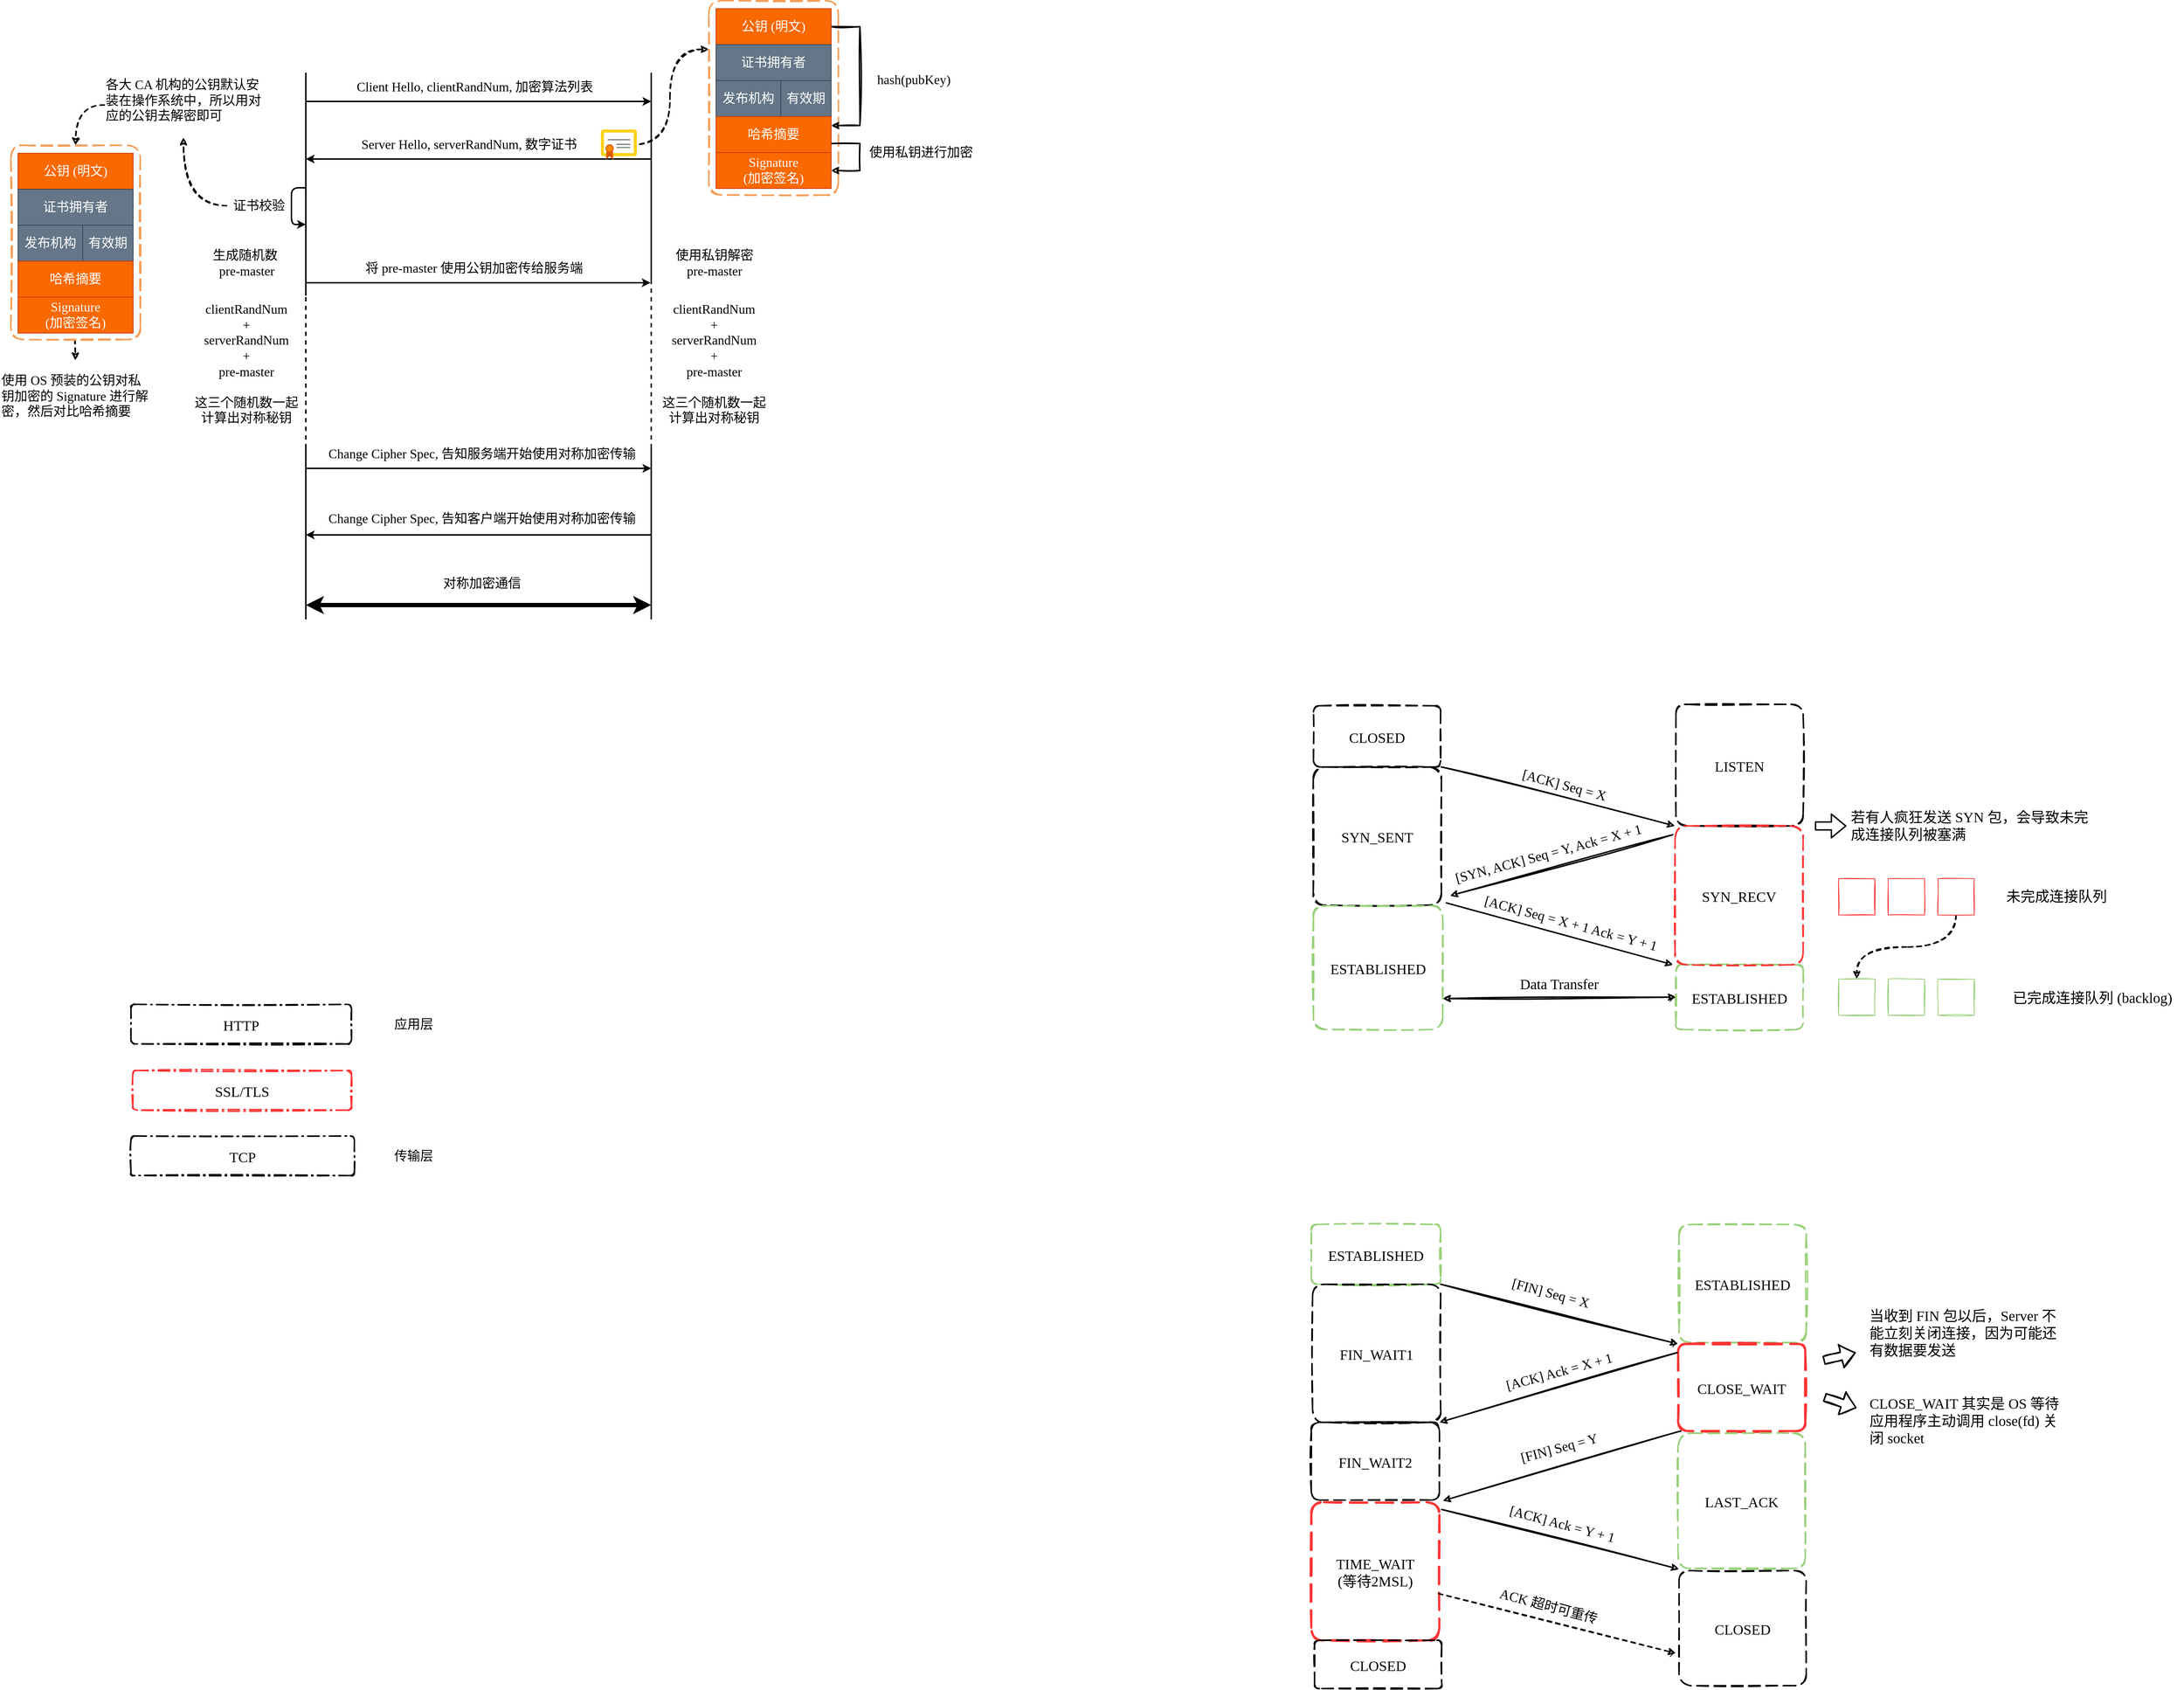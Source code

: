 <mxfile version="14.6.7" type="device"><diagram id="uPsNGZvLTb0FUZdFeH29" name="Page-1"><mxGraphModel dx="2437" dy="1150" grid="0" gridSize="10" guides="1" tooltips="1" connect="1" arrows="1" fold="1" page="0" pageScale="1" pageWidth="827" pageHeight="1169" math="0" shadow="0"><root><mxCell id="0"/><mxCell id="1" parent="0"/><mxCell id="4b2nNpi0i2FxnkoOFPmR-15" value="" style="rounded=1;arcSize=10;dashed=1;strokeColor=#F59D56;fillColor=none;gradientColor=none;dashPattern=8 4;strokeWidth=2;fontFamily=Comic Sans MS;fontSize=18;fontColor=#FFFFFF;sketch=1;" vertex="1" parent="1"><mxGeometry x="640" y="180" width="180" height="270" as="geometry"/></mxCell><mxCell id="4b2nNpi0i2FxnkoOFPmR-1" value="" style="endArrow=none;html=1;strokeWidth=2;" edge="1" parent="1"><mxGeometry width="50" height="50" relative="1" as="geometry"><mxPoint x="80" y="280" as="sourcePoint"/><mxPoint x="80" y="590" as="targetPoint"/></mxGeometry></mxCell><mxCell id="4b2nNpi0i2FxnkoOFPmR-2" value="" style="endArrow=none;html=1;strokeWidth=2;" edge="1" parent="1"><mxGeometry width="50" height="50" relative="1" as="geometry"><mxPoint x="560" y="280" as="sourcePoint"/><mxPoint x="560" y="570" as="targetPoint"/></mxGeometry></mxCell><mxCell id="4b2nNpi0i2FxnkoOFPmR-3" value="" style="endArrow=classic;html=1;strokeWidth=2;" edge="1" parent="1"><mxGeometry width="50" height="50" relative="1" as="geometry"><mxPoint x="80" y="320" as="sourcePoint"/><mxPoint x="560" y="320" as="targetPoint"/></mxGeometry></mxCell><mxCell id="4b2nNpi0i2FxnkoOFPmR-4" value="Client Hello, clientRandNum, 加密算法列表" style="text;html=1;strokeColor=none;fillColor=none;align=center;verticalAlign=middle;whiteSpace=wrap;rounded=0;fontSize=18;fontFamily=Comic Sans MS;" vertex="1" parent="1"><mxGeometry x="90" y="290" width="450" height="20" as="geometry"/></mxCell><mxCell id="4b2nNpi0i2FxnkoOFPmR-7" value="" style="endArrow=classic;html=1;fontFamily=Comic Sans MS;fontSize=18;strokeWidth=2;" edge="1" parent="1"><mxGeometry width="50" height="50" relative="1" as="geometry"><mxPoint x="560" y="400" as="sourcePoint"/><mxPoint x="80" y="400" as="targetPoint"/></mxGeometry></mxCell><mxCell id="4b2nNpi0i2FxnkoOFPmR-16" style="edgeStyle=orthogonalEdgeStyle;rounded=0;orthogonalLoop=1;jettySize=auto;html=1;exitX=1;exitY=0.5;exitDx=0;exitDy=0;entryX=0;entryY=0.25;entryDx=0;entryDy=0;fontFamily=Comic Sans MS;fontSize=18;fontColor=#FFFFFF;strokeWidth=2;curved=1;sketch=1;dashed=1;" edge="1" parent="1" source="4b2nNpi0i2FxnkoOFPmR-8" target="4b2nNpi0i2FxnkoOFPmR-15"><mxGeometry relative="1" as="geometry"/></mxCell><mxCell id="4b2nNpi0i2FxnkoOFPmR-8" value="Server Hello, serverRandNum, 数字证书" style="text;html=1;strokeColor=none;fillColor=none;align=center;verticalAlign=middle;whiteSpace=wrap;rounded=0;fontSize=18;fontFamily=Comic Sans MS;" vertex="1" parent="1"><mxGeometry x="82" y="370" width="450" height="20" as="geometry"/></mxCell><mxCell id="4b2nNpi0i2FxnkoOFPmR-10" value="" style="aspect=fixed;html=1;points=[];align=center;image;fontSize=12;image=img/lib/mscae/Certificate.svg;fontFamily=Comic Sans MS;" vertex="1" parent="1"><mxGeometry x="490" y="359" width="50" height="42" as="geometry"/></mxCell><mxCell id="4b2nNpi0i2FxnkoOFPmR-35" style="edgeStyle=orthogonalEdgeStyle;rounded=0;sketch=1;orthogonalLoop=1;jettySize=auto;html=1;exitX=1;exitY=0.5;exitDx=0;exitDy=0;entryX=1;entryY=0.25;entryDx=0;entryDy=0;fontFamily=Comic Sans MS;fontSize=18;fontColor=#000000;strokeWidth=2;" edge="1" parent="1" source="4b2nNpi0i2FxnkoOFPmR-11" target="4b2nNpi0i2FxnkoOFPmR-33"><mxGeometry relative="1" as="geometry"><Array as="points"><mxPoint x="850" y="216"/><mxPoint x="850" y="354"/></Array></mxGeometry></mxCell><mxCell id="4b2nNpi0i2FxnkoOFPmR-11" value="公钥 (明文)" style="rounded=0;whiteSpace=wrap;html=1;fontFamily=Comic Sans MS;fontSize=18;fillColor=#fa6800;strokeColor=#C73500;fontColor=#FFFFFF;" vertex="1" parent="1"><mxGeometry x="650" y="191" width="160" height="50" as="geometry"/></mxCell><mxCell id="4b2nNpi0i2FxnkoOFPmR-12" value="证书拥有者" style="rounded=0;whiteSpace=wrap;html=1;fontFamily=Comic Sans MS;fontSize=18;fillColor=#647687;strokeColor=#314354;fontColor=#ffffff;" vertex="1" parent="1"><mxGeometry x="650" y="241" width="160" height="50" as="geometry"/></mxCell><mxCell id="4b2nNpi0i2FxnkoOFPmR-13" value="发布机构" style="rounded=0;whiteSpace=wrap;html=1;fontFamily=Comic Sans MS;fontSize=18;fillColor=#647687;strokeColor=#314354;fontColor=#ffffff;" vertex="1" parent="1"><mxGeometry x="650" y="291" width="90" height="50" as="geometry"/></mxCell><mxCell id="4b2nNpi0i2FxnkoOFPmR-14" value="有效期" style="rounded=0;whiteSpace=wrap;html=1;fontFamily=Comic Sans MS;fontSize=18;fillColor=#647687;strokeColor=#314354;fontColor=#ffffff;" vertex="1" parent="1"><mxGeometry x="740" y="291" width="70" height="50" as="geometry"/></mxCell><mxCell id="4b2nNpi0i2FxnkoOFPmR-18" value="" style="endArrow=classic;html=1;fontFamily=Comic Sans MS;fontSize=18;fontColor=#FFFFFF;strokeWidth=2;" edge="1" parent="1"><mxGeometry width="50" height="50" relative="1" as="geometry"><mxPoint x="80" y="440" as="sourcePoint"/><mxPoint x="80" y="491" as="targetPoint"/><Array as="points"><mxPoint x="60" y="440"/><mxPoint x="60" y="491"/></Array></mxGeometry></mxCell><mxCell id="4b2nNpi0i2FxnkoOFPmR-25" style="edgeStyle=orthogonalEdgeStyle;curved=1;rounded=0;sketch=1;orthogonalLoop=1;jettySize=auto;html=1;exitX=0;exitY=0.5;exitDx=0;exitDy=0;entryX=0.5;entryY=1;entryDx=0;entryDy=0;dashed=1;fontFamily=Comic Sans MS;fontSize=18;fontColor=#FFFFFF;strokeWidth=2;" edge="1" parent="1" source="4b2nNpi0i2FxnkoOFPmR-20" target="4b2nNpi0i2FxnkoOFPmR-21"><mxGeometry relative="1" as="geometry"/></mxCell><mxCell id="4b2nNpi0i2FxnkoOFPmR-20" value="证书校验" style="text;html=1;strokeColor=none;fillColor=none;align=center;verticalAlign=middle;whiteSpace=wrap;rounded=0;fontSize=18;fontFamily=Comic Sans MS;" vertex="1" parent="1"><mxGeometry x="-30" y="440" width="90" height="50" as="geometry"/></mxCell><mxCell id="4b2nNpi0i2FxnkoOFPmR-57" style="edgeStyle=orthogonalEdgeStyle;curved=1;rounded=0;sketch=1;orthogonalLoop=1;jettySize=auto;html=1;exitX=0;exitY=0.5;exitDx=0;exitDy=0;entryX=0.5;entryY=0;entryDx=0;entryDy=0;fontFamily=Comic Sans MS;fontSize=18;fontColor=#000000;strokeWidth=2;dashed=1;" edge="1" parent="1" source="4b2nNpi0i2FxnkoOFPmR-21" target="4b2nNpi0i2FxnkoOFPmR-49"><mxGeometry relative="1" as="geometry"/></mxCell><mxCell id="4b2nNpi0i2FxnkoOFPmR-21" value="&lt;meta charset=&quot;utf-8&quot;&gt;&lt;span style=&quot;color: rgb(0, 0, 0); font-family: &amp;quot;comic sans ms&amp;quot;; font-size: 18px; font-style: normal; font-weight: 400; letter-spacing: normal; text-align: center; text-indent: 0px; text-transform: none; word-spacing: 0px; background-color: rgb(255, 255, 255); display: inline; float: none;&quot;&gt;各大 CA 机构的公钥默认安装在操作系统中，所以用对应的公钥去解密即可&lt;/span&gt;" style="text;whiteSpace=wrap;html=1;fontSize=18;fontFamily=Comic Sans MS;fontColor=#FFFFFF;" vertex="1" parent="1"><mxGeometry x="-200" y="280" width="220" height="90" as="geometry"/></mxCell><mxCell id="4b2nNpi0i2FxnkoOFPmR-24" value="" style="endArrow=none;html=1;strokeWidth=2;dashed=1;" edge="1" parent="1"><mxGeometry width="50" height="50" relative="1" as="geometry"><mxPoint x="80" y="520" as="sourcePoint"/><mxPoint x="80" y="800" as="targetPoint"/></mxGeometry></mxCell><mxCell id="4b2nNpi0i2FxnkoOFPmR-26" value="生成随机数&amp;nbsp;&lt;br&gt;pre-master" style="text;html=1;strokeColor=none;fillColor=none;align=center;verticalAlign=middle;whiteSpace=wrap;rounded=0;sketch=1;fontFamily=Comic Sans MS;fontSize=18;" vertex="1" parent="1"><mxGeometry x="-62.5" y="520" width="120" height="50" as="geometry"/></mxCell><mxCell id="4b2nNpi0i2FxnkoOFPmR-27" value="" style="endArrow=classic;html=1;fontFamily=Comic Sans MS;fontSize=18;fontColor=#000000;strokeWidth=2;" edge="1" parent="1"><mxGeometry width="50" height="50" relative="1" as="geometry"><mxPoint x="79" y="572" as="sourcePoint"/><mxPoint x="559" y="572" as="targetPoint"/></mxGeometry></mxCell><mxCell id="4b2nNpi0i2FxnkoOFPmR-28" value="将 pre-master 使用公钥加密传给服务端" style="text;html=1;strokeColor=none;fillColor=none;align=center;verticalAlign=middle;whiteSpace=wrap;rounded=0;fontSize=18;fontFamily=Comic Sans MS;" vertex="1" parent="1"><mxGeometry x="89" y="542" width="450" height="20" as="geometry"/></mxCell><mxCell id="4b2nNpi0i2FxnkoOFPmR-29" value="clientRandNum&lt;br&gt;+&lt;br&gt;serverRandNum&lt;br&gt;+&lt;br&gt;pre-master&lt;br&gt;&lt;br&gt;这三个随机数一起计算出对称秘钥" style="text;html=1;strokeColor=none;fillColor=none;align=center;verticalAlign=middle;whiteSpace=wrap;rounded=0;sketch=1;fontFamily=Comic Sans MS;fontSize=18;" vertex="1" parent="1"><mxGeometry x="-80" y="590" width="155" height="190" as="geometry"/></mxCell><mxCell id="4b2nNpi0i2FxnkoOFPmR-30" value="" style="endArrow=none;html=1;strokeWidth=2;dashed=1;" edge="1" parent="1"><mxGeometry width="50" height="50" relative="1" as="geometry"><mxPoint x="560" y="520" as="sourcePoint"/><mxPoint x="560" y="800" as="targetPoint"/></mxGeometry></mxCell><mxCell id="4b2nNpi0i2FxnkoOFPmR-31" value="clientRandNum&lt;br&gt;+&lt;br&gt;serverRandNum&lt;br&gt;+&lt;br&gt;pre-master&lt;br&gt;&lt;br&gt;这三个随机数一起计算出对称秘钥" style="text;html=1;strokeColor=none;fillColor=none;align=center;verticalAlign=middle;whiteSpace=wrap;rounded=0;sketch=1;fontFamily=Comic Sans MS;fontSize=18;" vertex="1" parent="1"><mxGeometry x="570" y="590" width="155" height="190" as="geometry"/></mxCell><mxCell id="4b2nNpi0i2FxnkoOFPmR-37" style="edgeStyle=orthogonalEdgeStyle;rounded=0;sketch=1;orthogonalLoop=1;jettySize=auto;html=1;exitX=1;exitY=0.75;exitDx=0;exitDy=0;entryX=1;entryY=0.5;entryDx=0;entryDy=0;fontFamily=Comic Sans MS;fontSize=18;fontColor=#000000;strokeWidth=2;" edge="1" parent="1" source="4b2nNpi0i2FxnkoOFPmR-33" target="4b2nNpi0i2FxnkoOFPmR-34"><mxGeometry relative="1" as="geometry"><Array as="points"><mxPoint x="850" y="379"/><mxPoint x="850" y="416"/></Array></mxGeometry></mxCell><mxCell id="4b2nNpi0i2FxnkoOFPmR-33" value="哈希摘要" style="rounded=0;whiteSpace=wrap;html=1;fontFamily=Comic Sans MS;fontSize=18;fillColor=#fa6800;strokeColor=#C73500;fontColor=#FFFFFF;" vertex="1" parent="1"><mxGeometry x="650" y="341" width="160" height="50" as="geometry"/></mxCell><mxCell id="4b2nNpi0i2FxnkoOFPmR-34" value="Signature&lt;br&gt;(加密签名)" style="rounded=0;whiteSpace=wrap;html=1;fontFamily=Comic Sans MS;fontSize=18;fillColor=#fa6800;strokeColor=#C73500;fontColor=#FFFFFF;" vertex="1" parent="1"><mxGeometry x="650" y="391" width="160" height="50" as="geometry"/></mxCell><mxCell id="4b2nNpi0i2FxnkoOFPmR-36" value="hash(pubKey)" style="text;html=1;strokeColor=none;fillColor=none;align=center;verticalAlign=middle;whiteSpace=wrap;rounded=0;sketch=1;fontFamily=Comic Sans MS;fontSize=18;fontColor=#000000;" vertex="1" parent="1"><mxGeometry x="860" y="280" width="130" height="20" as="geometry"/></mxCell><mxCell id="4b2nNpi0i2FxnkoOFPmR-38" value="使用私钥进行加密" style="text;html=1;strokeColor=none;fillColor=none;align=center;verticalAlign=middle;whiteSpace=wrap;rounded=0;sketch=1;fontFamily=Comic Sans MS;fontSize=18;fontColor=#000000;" vertex="1" parent="1"><mxGeometry x="860" y="381" width="150" height="20" as="geometry"/></mxCell><mxCell id="4b2nNpi0i2FxnkoOFPmR-39" value="使用私钥解密 pre-master" style="text;html=1;strokeColor=none;fillColor=none;align=center;verticalAlign=middle;whiteSpace=wrap;rounded=0;sketch=1;fontFamily=Comic Sans MS;fontSize=18;" vertex="1" parent="1"><mxGeometry x="587.5" y="520" width="120" height="50" as="geometry"/></mxCell><mxCell id="4b2nNpi0i2FxnkoOFPmR-40" value="" style="endArrow=none;html=1;strokeWidth=2;" edge="1" parent="1"><mxGeometry width="50" height="50" relative="1" as="geometry"><mxPoint x="80" y="800" as="sourcePoint"/><mxPoint x="80" y="1040" as="targetPoint"/></mxGeometry></mxCell><mxCell id="4b2nNpi0i2FxnkoOFPmR-41" value="" style="endArrow=none;html=1;strokeWidth=2;" edge="1" parent="1"><mxGeometry width="50" height="50" relative="1" as="geometry"><mxPoint x="560" y="800" as="sourcePoint"/><mxPoint x="560" y="1040" as="targetPoint"/></mxGeometry></mxCell><mxCell id="4b2nNpi0i2FxnkoOFPmR-42" value="" style="endArrow=classic;html=1;fontFamily=Comic Sans MS;fontSize=18;fontColor=#000000;strokeWidth=2;" edge="1" parent="1"><mxGeometry width="50" height="50" relative="1" as="geometry"><mxPoint x="80" y="830" as="sourcePoint"/><mxPoint x="560" y="830" as="targetPoint"/></mxGeometry></mxCell><mxCell id="4b2nNpi0i2FxnkoOFPmR-43" value="Change Cipher Spec, 告知服务端开始使用对称加密传输" style="text;html=1;strokeColor=none;fillColor=none;align=center;verticalAlign=middle;whiteSpace=wrap;rounded=0;fontSize=18;fontFamily=Comic Sans MS;" vertex="1" parent="1"><mxGeometry x="100" y="800" width="450" height="20" as="geometry"/></mxCell><mxCell id="4b2nNpi0i2FxnkoOFPmR-45" value="" style="endArrow=classic;html=1;fontFamily=Comic Sans MS;fontSize=18;strokeWidth=2;" edge="1" parent="1"><mxGeometry width="50" height="50" relative="1" as="geometry"><mxPoint x="560" y="922.5" as="sourcePoint"/><mxPoint x="80" y="922.5" as="targetPoint"/></mxGeometry></mxCell><mxCell id="4b2nNpi0i2FxnkoOFPmR-46" value="Change Cipher Spec, 告知客户端开始使用对称加密传输" style="text;html=1;strokeColor=none;fillColor=none;align=center;verticalAlign=middle;whiteSpace=wrap;rounded=0;fontSize=18;fontFamily=Comic Sans MS;" vertex="1" parent="1"><mxGeometry x="100" y="890" width="450" height="20" as="geometry"/></mxCell><mxCell id="4b2nNpi0i2FxnkoOFPmR-47" value="" style="endArrow=classic;startArrow=classic;html=1;fontFamily=Comic Sans MS;fontSize=18;fontColor=#000000;strokeWidth=6;" edge="1" parent="1"><mxGeometry width="50" height="50" relative="1" as="geometry"><mxPoint x="80" y="1020" as="sourcePoint"/><mxPoint x="560" y="1020" as="targetPoint"/></mxGeometry></mxCell><mxCell id="4b2nNpi0i2FxnkoOFPmR-48" value="对称加密通信" style="text;html=1;strokeColor=none;fillColor=none;align=center;verticalAlign=middle;whiteSpace=wrap;rounded=0;fontSize=18;fontFamily=Comic Sans MS;" vertex="1" parent="1"><mxGeometry x="100" y="980" width="450" height="20" as="geometry"/></mxCell><mxCell id="4b2nNpi0i2FxnkoOFPmR-58" style="edgeStyle=orthogonalEdgeStyle;curved=1;rounded=0;sketch=1;orthogonalLoop=1;jettySize=auto;html=1;exitX=0.5;exitY=1;exitDx=0;exitDy=0;dashed=1;fontFamily=Comic Sans MS;fontSize=18;fontColor=#000000;strokeWidth=2;" edge="1" parent="1" source="4b2nNpi0i2FxnkoOFPmR-49"><mxGeometry relative="1" as="geometry"><mxPoint x="-240.353" y="680" as="targetPoint"/></mxGeometry></mxCell><mxCell id="4b2nNpi0i2FxnkoOFPmR-49" value="" style="rounded=1;arcSize=10;dashed=1;strokeColor=#F59D56;fillColor=none;gradientColor=none;dashPattern=8 4;strokeWidth=2;fontFamily=Comic Sans MS;fontSize=18;fontColor=#FFFFFF;sketch=1;" vertex="1" parent="1"><mxGeometry x="-330" y="381" width="180" height="270" as="geometry"/></mxCell><mxCell id="4b2nNpi0i2FxnkoOFPmR-50" value="公钥 (明文)" style="rounded=0;whiteSpace=wrap;html=1;fontFamily=Comic Sans MS;fontSize=18;fillColor=#fa6800;strokeColor=#C73500;fontColor=#FFFFFF;" vertex="1" parent="1"><mxGeometry x="-320" y="392" width="160" height="50" as="geometry"/></mxCell><mxCell id="4b2nNpi0i2FxnkoOFPmR-51" value="证书拥有者" style="rounded=0;whiteSpace=wrap;html=1;fontFamily=Comic Sans MS;fontSize=18;fillColor=#647687;strokeColor=#314354;fontColor=#ffffff;" vertex="1" parent="1"><mxGeometry x="-320" y="442" width="160" height="50" as="geometry"/></mxCell><mxCell id="4b2nNpi0i2FxnkoOFPmR-52" value="发布机构" style="rounded=0;whiteSpace=wrap;html=1;fontFamily=Comic Sans MS;fontSize=18;fillColor=#647687;strokeColor=#314354;fontColor=#ffffff;" vertex="1" parent="1"><mxGeometry x="-320" y="492" width="90" height="50" as="geometry"/></mxCell><mxCell id="4b2nNpi0i2FxnkoOFPmR-53" value="有效期" style="rounded=0;whiteSpace=wrap;html=1;fontFamily=Comic Sans MS;fontSize=18;fillColor=#647687;strokeColor=#314354;fontColor=#ffffff;" vertex="1" parent="1"><mxGeometry x="-230" y="492" width="70" height="50" as="geometry"/></mxCell><mxCell id="4b2nNpi0i2FxnkoOFPmR-54" value="哈希摘要" style="rounded=0;whiteSpace=wrap;html=1;fontFamily=Comic Sans MS;fontSize=18;fillColor=#fa6800;strokeColor=#C73500;fontColor=#FFFFFF;" vertex="1" parent="1"><mxGeometry x="-320" y="542" width="160" height="50" as="geometry"/></mxCell><mxCell id="4b2nNpi0i2FxnkoOFPmR-55" value="Signature&lt;br&gt;(加密签名)" style="rounded=0;whiteSpace=wrap;html=1;fontFamily=Comic Sans MS;fontSize=18;fillColor=#fa6800;strokeColor=#C73500;fontColor=#FFFFFF;" vertex="1" parent="1"><mxGeometry x="-320" y="592" width="160" height="50" as="geometry"/></mxCell><mxCell id="4b2nNpi0i2FxnkoOFPmR-60" value="使用 OS 预装的公钥对私钥加密的 Signature 进行解密，然后对比哈希摘要" style="text;html=1;strokeColor=none;fillColor=none;align=left;verticalAlign=middle;whiteSpace=wrap;rounded=0;sketch=1;fontFamily=Comic Sans MS;fontSize=18;" vertex="1" parent="1"><mxGeometry x="-345" y="680" width="210" height="100" as="geometry"/></mxCell><mxCell id="4b2nNpi0i2FxnkoOFPmR-68" value="HTTP" style="rounded=1;arcSize=10;dashed=1;fillColor=none;gradientColor=none;dashPattern=8 3 1 3;strokeWidth=2;sketch=1;fontFamily=Comic Sans MS;fontSize=20;fontColor=#000000;align=center;" vertex="1" parent="1"><mxGeometry x="-163" y="1575" width="306.5" height="55" as="geometry"/></mxCell><mxCell id="4b2nNpi0i2FxnkoOFPmR-70" value="SSL/TLS" style="rounded=1;arcSize=10;dashed=1;fillColor=none;gradientColor=none;dashPattern=8 3 1 3;strokeWidth=2;sketch=1;fontFamily=Comic Sans MS;fontSize=20;fontColor=#000000;align=center;strokeColor=#FF3333;" vertex="1" parent="1"><mxGeometry x="-160.5" y="1667" width="304" height="55" as="geometry"/></mxCell><mxCell id="4b2nNpi0i2FxnkoOFPmR-71" value="TCP" style="rounded=1;arcSize=10;dashed=1;fillColor=none;gradientColor=none;dashPattern=8 3 1 3;strokeWidth=2;sketch=1;fontFamily=Comic Sans MS;fontSize=20;fontColor=#000000;align=center;" vertex="1" parent="1"><mxGeometry x="-163" y="1758" width="310.5" height="55" as="geometry"/></mxCell><mxCell id="4b2nNpi0i2FxnkoOFPmR-76" value="应用层" style="text;html=1;strokeColor=none;fillColor=none;align=center;verticalAlign=middle;whiteSpace=wrap;rounded=0;fontSize=18;fontFamily=Comic Sans MS;" vertex="1" parent="1"><mxGeometry x="182.5" y="1587.25" width="94" height="30.5" as="geometry"/></mxCell><mxCell id="4b2nNpi0i2FxnkoOFPmR-77" value="传输层" style="text;html=1;strokeColor=none;fillColor=none;align=center;verticalAlign=middle;whiteSpace=wrap;rounded=0;fontSize=18;fontFamily=Comic Sans MS;" vertex="1" parent="1"><mxGeometry x="182.5" y="1770.25" width="94" height="30.5" as="geometry"/></mxCell><mxCell id="4b2nNpi0i2FxnkoOFPmR-78" value="CLOSED" style="rounded=1;arcSize=10;dashed=1;fillColor=none;gradientColor=none;dashPattern=8 4;strokeWidth=2;sketch=1;fontFamily=Comic Sans MS;fontSize=20;fontColor=#000000;align=center;" vertex="1" parent="1"><mxGeometry x="1480.25" y="1160" width="176.75" height="85" as="geometry"/></mxCell><mxCell id="4b2nNpi0i2FxnkoOFPmR-79" value="SYN_SENT" style="rounded=1;arcSize=10;dashed=1;fillColor=none;gradientColor=none;dashPattern=8 4;strokeWidth=2;sketch=1;fontFamily=Comic Sans MS;fontSize=20;fontColor=#000000;align=center;" vertex="1" parent="1"><mxGeometry x="1480" y="1245" width="178" height="192" as="geometry"/></mxCell><mxCell id="4b2nNpi0i2FxnkoOFPmR-80" value="ESTABLISHED" style="rounded=1;arcSize=10;dashed=1;fillColor=none;gradientColor=none;dashPattern=8 4;strokeWidth=2;sketch=1;fontFamily=Comic Sans MS;fontSize=20;fontColor=#000000;align=center;strokeColor=#97D077;" vertex="1" parent="1"><mxGeometry x="1984" y="1520" width="176.75" height="90" as="geometry"/></mxCell><mxCell id="4b2nNpi0i2FxnkoOFPmR-81" value="LISTEN" style="rounded=1;arcSize=10;dashed=1;fillColor=none;gradientColor=none;dashPattern=8 4;strokeWidth=2;sketch=1;fontFamily=Comic Sans MS;fontSize=20;fontColor=#000000;align=center;" vertex="1" parent="1"><mxGeometry x="1984" y="1158" width="176.75" height="169" as="geometry"/></mxCell><mxCell id="4b2nNpi0i2FxnkoOFPmR-82" value="SYN_RECV" style="rounded=1;arcSize=10;dashed=1;fillColor=none;gradientColor=none;dashPattern=8 4;strokeWidth=2;sketch=1;fontFamily=Comic Sans MS;fontSize=20;fontColor=#000000;align=center;strokeColor=#FF3333;" vertex="1" parent="1"><mxGeometry x="1982.75" y="1327" width="178" height="193" as="geometry"/></mxCell><mxCell id="4b2nNpi0i2FxnkoOFPmR-83" value="ESTABLISHED" style="rounded=1;arcSize=10;dashed=1;fillColor=none;gradientColor=none;dashPattern=8 4;strokeWidth=2;sketch=1;fontFamily=Comic Sans MS;fontSize=20;fontColor=#000000;align=center;strokeColor=#97D077;" vertex="1" parent="1"><mxGeometry x="1480.25" y="1438" width="179.75" height="172" as="geometry"/></mxCell><mxCell id="4b2nNpi0i2FxnkoOFPmR-84" value="" style="endArrow=classic;html=1;fontFamily=Comic Sans MS;fontSize=20;fontColor=#000000;strokeWidth=2;sketch=1;exitX=1;exitY=0;exitDx=0;exitDy=0;entryX=0;entryY=0;entryDx=0;entryDy=0;" edge="1" parent="1" source="4b2nNpi0i2FxnkoOFPmR-79" target="4b2nNpi0i2FxnkoOFPmR-82"><mxGeometry width="50" height="50" relative="1" as="geometry"><mxPoint x="1810" y="1320" as="sourcePoint"/><mxPoint x="1860" y="1270" as="targetPoint"/></mxGeometry></mxCell><mxCell id="4b2nNpi0i2FxnkoOFPmR-85" value="[ACK] Seq = X" style="text;html=1;strokeColor=none;fillColor=none;align=center;verticalAlign=middle;whiteSpace=wrap;rounded=0;sketch=1;fontFamily=Comic Sans MS;fontSize=19;fontColor=#000000;rotation=15;" vertex="1" parent="1"><mxGeometry x="1684.33" y="1260.7" width="290" height="20" as="geometry"/></mxCell><mxCell id="4b2nNpi0i2FxnkoOFPmR-89" value="" style="endArrow=classic;html=1;fontFamily=Comic Sans MS;fontSize=20;fontColor=#000000;strokeWidth=2;sketch=1;exitX=-0.017;exitY=0.063;exitDx=0;exitDy=0;exitPerimeter=0;" edge="1" parent="1" source="4b2nNpi0i2FxnkoOFPmR-82"><mxGeometry width="50" height="50" relative="1" as="geometry"><mxPoint x="1668" y="1255" as="sourcePoint"/><mxPoint x="1670" y="1424" as="targetPoint"/></mxGeometry></mxCell><mxCell id="4b2nNpi0i2FxnkoOFPmR-91" value="[SYN, ACK] Seq = Y, Ack = X + 1" style="text;html=1;strokeColor=none;fillColor=none;align=center;verticalAlign=middle;whiteSpace=wrap;rounded=0;sketch=1;fontFamily=Comic Sans MS;fontSize=19;fontColor=#000000;rotation=-15;" vertex="1" parent="1"><mxGeometry x="1647" y="1356" width="320" height="20" as="geometry"/></mxCell><mxCell id="4b2nNpi0i2FxnkoOFPmR-92" value="" style="endArrow=classic;html=1;fontFamily=Comic Sans MS;fontSize=20;fontColor=#000000;strokeWidth=2;sketch=1;" edge="1" parent="1"><mxGeometry width="50" height="50" relative="1" as="geometry"><mxPoint x="1665" y="1434" as="sourcePoint"/><mxPoint x="1980" y="1520" as="targetPoint"/></mxGeometry></mxCell><mxCell id="4b2nNpi0i2FxnkoOFPmR-93" value="[ACK] Seq = X + 1 Ack = Y + 1" style="text;html=1;strokeColor=none;fillColor=none;align=center;verticalAlign=middle;whiteSpace=wrap;rounded=0;sketch=1;fontFamily=Comic Sans MS;fontSize=19;fontColor=#000000;rotation=15;" vertex="1" parent="1"><mxGeometry x="1692.75" y="1453" width="290" height="20" as="geometry"/></mxCell><mxCell id="4b2nNpi0i2FxnkoOFPmR-94" value="" style="endArrow=classic;startArrow=classic;html=1;fontFamily=Comic Sans MS;fontSize=20;fontColor=#000000;strokeWidth=2;exitX=1;exitY=0.75;exitDx=0;exitDy=0;entryX=0;entryY=0.5;entryDx=0;entryDy=0;sketch=1;" edge="1" parent="1" source="4b2nNpi0i2FxnkoOFPmR-83" target="4b2nNpi0i2FxnkoOFPmR-80"><mxGeometry width="50" height="50" relative="1" as="geometry"><mxPoint x="1882" y="1313" as="sourcePoint"/><mxPoint x="1932" y="1263" as="targetPoint"/></mxGeometry></mxCell><mxCell id="4b2nNpi0i2FxnkoOFPmR-95" value="Data Transfer" style="text;html=1;strokeColor=none;fillColor=none;align=center;verticalAlign=middle;whiteSpace=wrap;rounded=0;sketch=1;fontFamily=Comic Sans MS;fontSize=20;fontColor=#000000;rotation=0;" vertex="1" parent="1"><mxGeometry x="1677" y="1536" width="290" height="20" as="geometry"/></mxCell><mxCell id="4b2nNpi0i2FxnkoOFPmR-96" value="" style="whiteSpace=wrap;html=1;aspect=fixed;sketch=1;fontFamily=Comic Sans MS;fontSize=20;fontColor=#000000;strokeColor=#FF3333;align=center;" vertex="1" parent="1"><mxGeometry x="2210" y="1400.25" width="50.5" height="50.5" as="geometry"/></mxCell><mxCell id="4b2nNpi0i2FxnkoOFPmR-97" value="" style="whiteSpace=wrap;html=1;aspect=fixed;sketch=1;fontFamily=Comic Sans MS;fontSize=20;fontColor=#000000;strokeColor=#FF3333;align=center;" vertex="1" parent="1"><mxGeometry x="2279" y="1400.25" width="50.5" height="50.5" as="geometry"/></mxCell><mxCell id="4b2nNpi0i2FxnkoOFPmR-105" style="edgeStyle=orthogonalEdgeStyle;curved=1;rounded=0;sketch=1;orthogonalLoop=1;jettySize=auto;html=1;exitX=0.5;exitY=1;exitDx=0;exitDy=0;entryX=0.5;entryY=0;entryDx=0;entryDy=0;fontFamily=Comic Sans MS;fontSize=20;fontColor=#000000;strokeWidth=2;dashed=1;" edge="1" parent="1" source="4b2nNpi0i2FxnkoOFPmR-98" target="4b2nNpi0i2FxnkoOFPmR-100"><mxGeometry relative="1" as="geometry"/></mxCell><mxCell id="4b2nNpi0i2FxnkoOFPmR-98" value="" style="whiteSpace=wrap;html=1;aspect=fixed;sketch=1;fontFamily=Comic Sans MS;fontSize=20;fontColor=#000000;strokeColor=#FF3333;align=center;" vertex="1" parent="1"><mxGeometry x="2348" y="1400.25" width="50.5" height="50.5" as="geometry"/></mxCell><mxCell id="4b2nNpi0i2FxnkoOFPmR-99" value="未完成连接队列" style="text;html=1;strokeColor=none;fillColor=none;align=center;verticalAlign=middle;whiteSpace=wrap;rounded=0;sketch=1;fontFamily=Comic Sans MS;fontSize=20;fontColor=#000000;rotation=0;" vertex="1" parent="1"><mxGeometry x="2436" y="1413.5" width="154" height="20" as="geometry"/></mxCell><mxCell id="4b2nNpi0i2FxnkoOFPmR-100" value="" style="whiteSpace=wrap;html=1;aspect=fixed;sketch=1;fontFamily=Comic Sans MS;fontSize=20;fontColor=#000000;align=center;strokeColor=#97D077;" vertex="1" parent="1"><mxGeometry x="2210" y="1539.75" width="50.5" height="50.5" as="geometry"/></mxCell><mxCell id="4b2nNpi0i2FxnkoOFPmR-101" value="" style="whiteSpace=wrap;html=1;aspect=fixed;sketch=1;fontFamily=Comic Sans MS;fontSize=20;fontColor=#000000;align=center;strokeColor=#97D077;" vertex="1" parent="1"><mxGeometry x="2279" y="1539.75" width="50.5" height="50.5" as="geometry"/></mxCell><mxCell id="4b2nNpi0i2FxnkoOFPmR-102" value="" style="whiteSpace=wrap;html=1;aspect=fixed;sketch=1;fontFamily=Comic Sans MS;fontSize=20;fontColor=#000000;align=center;strokeColor=#97D077;" vertex="1" parent="1"><mxGeometry x="2348" y="1539.75" width="50.5" height="50.5" as="geometry"/></mxCell><mxCell id="4b2nNpi0i2FxnkoOFPmR-104" value="已完成连接队列 (backlog)" style="text;html=1;strokeColor=none;fillColor=none;align=left;verticalAlign=middle;whiteSpace=wrap;rounded=0;sketch=1;fontFamily=Comic Sans MS;fontSize=20;fontColor=#000000;rotation=0;" vertex="1" parent="1"><mxGeometry x="2450" y="1555" width="239" height="20" as="geometry"/></mxCell><mxCell id="4b2nNpi0i2FxnkoOFPmR-107" value="" style="shape=flexArrow;endArrow=classic;html=1;fontFamily=Comic Sans MS;fontSize=20;fontColor=#000000;strokeWidth=2;" edge="1" parent="1"><mxGeometry width="50" height="50" relative="1" as="geometry"><mxPoint x="2177" y="1327" as="sourcePoint"/><mxPoint x="2221" y="1327" as="targetPoint"/></mxGeometry></mxCell><mxCell id="4b2nNpi0i2FxnkoOFPmR-108" value="若有人疯狂发送 SYN 包，会导致未完成连接队列被塞满" style="text;html=1;strokeColor=none;fillColor=none;align=left;verticalAlign=middle;whiteSpace=wrap;rounded=0;sketch=1;fontFamily=Comic Sans MS;fontSize=20;fontColor=#000000;rotation=0;" vertex="1" parent="1"><mxGeometry x="2225" y="1300" width="341" height="51" as="geometry"/></mxCell><mxCell id="4b2nNpi0i2FxnkoOFPmR-110" value="ESTABLISHED" style="rounded=1;arcSize=10;dashed=1;fillColor=none;gradientColor=none;dashPattern=8 4;strokeWidth=2;sketch=1;fontFamily=Comic Sans MS;fontSize=20;fontColor=#000000;align=center;strokeColor=#97D077;" vertex="1" parent="1"><mxGeometry x="1477.25" y="1881" width="179.75" height="83" as="geometry"/></mxCell><mxCell id="4b2nNpi0i2FxnkoOFPmR-111" value="ESTABLISHED" style="rounded=1;arcSize=10;dashed=1;fillColor=none;gradientColor=none;dashPattern=8 4;strokeWidth=2;sketch=1;fontFamily=Comic Sans MS;fontSize=20;fontColor=#000000;align=center;strokeColor=#97D077;" vertex="1" parent="1"><mxGeometry x="1988.25" y="1881" width="176.75" height="164" as="geometry"/></mxCell><mxCell id="4b2nNpi0i2FxnkoOFPmR-112" value="FIN_WAIT1" style="rounded=1;arcSize=10;dashed=1;fillColor=none;gradientColor=none;dashPattern=8 4;strokeWidth=2;sketch=1;fontFamily=Comic Sans MS;fontSize=20;fontColor=#000000;align=center;" vertex="1" parent="1"><mxGeometry x="1479" y="1964" width="178" height="192" as="geometry"/></mxCell><mxCell id="4b2nNpi0i2FxnkoOFPmR-113" value="FIN_WAIT2" style="rounded=1;arcSize=10;dashed=1;fillColor=none;gradientColor=none;dashPattern=8 4;strokeWidth=2;sketch=1;fontFamily=Comic Sans MS;fontSize=20;fontColor=#000000;align=center;" vertex="1" parent="1"><mxGeometry x="1477.25" y="2156" width="178" height="108" as="geometry"/></mxCell><mxCell id="4b2nNpi0i2FxnkoOFPmR-114" value="TIME_WAIT&#10;(等待2MSL)" style="rounded=1;arcSize=10;dashed=1;fillColor=none;gradientColor=none;dashPattern=8 4;strokeWidth=3;sketch=1;fontFamily=Comic Sans MS;fontSize=20;fontColor=#000000;align=center;strokeColor=#FF3333;" vertex="1" parent="1"><mxGeometry x="1477.25" y="2267" width="178" height="192" as="geometry"/></mxCell><mxCell id="4b2nNpi0i2FxnkoOFPmR-115" value="CLOSE_WAIT" style="rounded=1;arcSize=10;dashed=1;fillColor=none;gradientColor=none;dashPattern=8 4;strokeWidth=3;sketch=1;fontFamily=Comic Sans MS;fontSize=20;fontColor=#000000;align=center;strokeColor=#FF3333;" vertex="1" parent="1"><mxGeometry x="1987" y="2047" width="176.75" height="121" as="geometry"/></mxCell><mxCell id="4b2nNpi0i2FxnkoOFPmR-116" value="LAST_ACK" style="rounded=1;arcSize=10;dashed=1;fillColor=none;gradientColor=none;dashPattern=8 4;strokeWidth=2;sketch=1;fontFamily=Comic Sans MS;fontSize=20;fontColor=#000000;align=center;strokeColor=#97D077;" vertex="1" parent="1"><mxGeometry x="1987" y="2171" width="176.75" height="188" as="geometry"/></mxCell><mxCell id="4b2nNpi0i2FxnkoOFPmR-117" value="CLOSED" style="rounded=1;arcSize=10;dashed=1;fillColor=none;gradientColor=none;dashPattern=8 4;strokeWidth=2;sketch=1;fontFamily=Comic Sans MS;fontSize=20;fontColor=#000000;align=center;" vertex="1" parent="1"><mxGeometry x="1988.25" y="2362" width="176.75" height="160" as="geometry"/></mxCell><mxCell id="4b2nNpi0i2FxnkoOFPmR-118" value="CLOSED" style="rounded=1;arcSize=10;dashed=1;fillColor=none;gradientColor=none;dashPattern=8 4;strokeWidth=2;sketch=1;fontFamily=Comic Sans MS;fontSize=20;fontColor=#000000;align=center;" vertex="1" parent="1"><mxGeometry x="1481.75" y="2459" width="176.75" height="67" as="geometry"/></mxCell><mxCell id="4b2nNpi0i2FxnkoOFPmR-119" value="" style="endArrow=classic;html=1;fontFamily=Comic Sans MS;fontSize=19;fontColor=#000000;strokeWidth=2;exitX=1;exitY=0;exitDx=0;exitDy=0;entryX=0;entryY=0;entryDx=0;entryDy=0;sketch=1;" edge="1" parent="1" source="4b2nNpi0i2FxnkoOFPmR-112" target="4b2nNpi0i2FxnkoOFPmR-115"><mxGeometry width="50" height="50" relative="1" as="geometry"><mxPoint x="2024" y="2250" as="sourcePoint"/><mxPoint x="2074" y="2200" as="targetPoint"/></mxGeometry></mxCell><mxCell id="4b2nNpi0i2FxnkoOFPmR-120" value="[FIN] Seq = X" style="text;html=1;strokeColor=none;fillColor=none;align=center;verticalAlign=middle;whiteSpace=wrap;rounded=0;sketch=1;fontFamily=Comic Sans MS;fontSize=19;fontColor=#000000;rotation=15;" vertex="1" parent="1"><mxGeometry x="1665" y="1967" width="290" height="20" as="geometry"/></mxCell><mxCell id="4b2nNpi0i2FxnkoOFPmR-121" value="" style="endArrow=classic;html=1;fontFamily=Comic Sans MS;fontSize=19;fontColor=#000000;strokeWidth=2;exitX=-0.006;exitY=0.099;exitDx=0;exitDy=0;exitPerimeter=0;entryX=1;entryY=0;entryDx=0;entryDy=0;sketch=1;" edge="1" parent="1" source="4b2nNpi0i2FxnkoOFPmR-115" target="4b2nNpi0i2FxnkoOFPmR-113"><mxGeometry width="50" height="50" relative="1" as="geometry"><mxPoint x="2024" y="1956" as="sourcePoint"/><mxPoint x="2074" y="1906" as="targetPoint"/></mxGeometry></mxCell><mxCell id="4b2nNpi0i2FxnkoOFPmR-122" value="[ACK] Ack = X + 1" style="text;html=1;strokeColor=none;fillColor=none;align=center;verticalAlign=middle;whiteSpace=wrap;rounded=0;sketch=1;fontFamily=Comic Sans MS;fontSize=19;fontColor=#000000;rotation=-15;" vertex="1" parent="1"><mxGeometry x="1677" y="2076" width="290" height="20" as="geometry"/></mxCell><mxCell id="4b2nNpi0i2FxnkoOFPmR-123" value="" style="endArrow=classic;html=1;fontFamily=Comic Sans MS;fontSize=19;fontColor=#000000;strokeWidth=2;exitX=-0.006;exitY=0.099;exitDx=0;exitDy=0;exitPerimeter=0;entryX=1;entryY=0;entryDx=0;entryDy=0;sketch=1;" edge="1" parent="1"><mxGeometry width="50" height="50" relative="1" as="geometry"><mxPoint x="1990.689" y="2167.999" as="sourcePoint"/><mxPoint x="1660" y="2265.02" as="targetPoint"/></mxGeometry></mxCell><mxCell id="4b2nNpi0i2FxnkoOFPmR-124" value="[FIN] Seq = Y" style="text;html=1;strokeColor=none;fillColor=none;align=center;verticalAlign=middle;whiteSpace=wrap;rounded=0;sketch=1;fontFamily=Comic Sans MS;fontSize=19;fontColor=#000000;rotation=-15;" vertex="1" parent="1"><mxGeometry x="1677" y="2182" width="290" height="20" as="geometry"/></mxCell><mxCell id="4b2nNpi0i2FxnkoOFPmR-125" value="" style="endArrow=classic;html=1;fontFamily=Comic Sans MS;fontSize=19;fontColor=#000000;strokeWidth=2;exitX=1;exitY=0;exitDx=0;exitDy=0;entryX=0;entryY=0;entryDx=0;entryDy=0;sketch=1;" edge="1" parent="1"><mxGeometry width="50" height="50" relative="1" as="geometry"><mxPoint x="1658.25" y="2277" as="sourcePoint"/><mxPoint x="1988.25" y="2360" as="targetPoint"/></mxGeometry></mxCell><mxCell id="4b2nNpi0i2FxnkoOFPmR-126" value="[ACK] Ack = Y + 1" style="text;html=1;strokeColor=none;fillColor=none;align=center;verticalAlign=middle;whiteSpace=wrap;rounded=0;sketch=1;fontFamily=Comic Sans MS;fontSize=19;fontColor=#000000;rotation=15;" vertex="1" parent="1"><mxGeometry x="1681" y="2288" width="290" height="20" as="geometry"/></mxCell><mxCell id="4b2nNpi0i2FxnkoOFPmR-127" value="" style="endArrow=classic;html=1;fontFamily=Comic Sans MS;fontSize=19;fontColor=#000000;strokeWidth=2;exitX=1;exitY=0;exitDx=0;exitDy=0;entryX=0;entryY=0;entryDx=0;entryDy=0;sketch=1;dashed=1;" edge="1" parent="1"><mxGeometry width="50" height="50" relative="1" as="geometry"><mxPoint x="1654" y="2394" as="sourcePoint"/><mxPoint x="1984" y="2477" as="targetPoint"/></mxGeometry></mxCell><mxCell id="4b2nNpi0i2FxnkoOFPmR-128" value="ACK 超时可重传" style="text;html=1;strokeColor=none;fillColor=none;align=center;verticalAlign=middle;whiteSpace=wrap;rounded=0;sketch=1;fontFamily=Comic Sans MS;fontSize=19;fontColor=#000000;rotation=15;" vertex="1" parent="1"><mxGeometry x="1662" y="2402" width="290" height="20" as="geometry"/></mxCell><mxCell id="4b2nNpi0i2FxnkoOFPmR-129" value="" style="shape=flexArrow;endArrow=classic;html=1;fontFamily=Comic Sans MS;fontSize=19;fontColor=#000000;strokeWidth=2;shadow=0;sketch=1;" edge="1" parent="1"><mxGeometry width="50" height="50" relative="1" as="geometry"><mxPoint x="2189" y="2070" as="sourcePoint"/><mxPoint x="2234" y="2059" as="targetPoint"/></mxGeometry></mxCell><mxCell id="4b2nNpi0i2FxnkoOFPmR-131" value="当收到 FIN 包以后，Server 不能立刻关闭连接，因为可能还有数据要发送" style="text;html=1;strokeColor=none;fillColor=none;align=left;verticalAlign=middle;whiteSpace=wrap;rounded=0;sketch=1;fontFamily=Comic Sans MS;fontSize=20;fontColor=#000000;rotation=0;" vertex="1" parent="1"><mxGeometry x="2251" y="1974" width="279" height="114" as="geometry"/></mxCell><mxCell id="4b2nNpi0i2FxnkoOFPmR-132" value="CLOSE_WAIT 其实是 OS 等待应用程序主动调用 close(fd) 关闭 socket&amp;nbsp;" style="text;html=1;strokeColor=none;fillColor=none;align=left;verticalAlign=middle;whiteSpace=wrap;rounded=0;sketch=1;fontFamily=Comic Sans MS;fontSize=20;fontColor=#000000;rotation=0;" vertex="1" parent="1"><mxGeometry x="2251" y="2096" width="279" height="114" as="geometry"/></mxCell><mxCell id="4b2nNpi0i2FxnkoOFPmR-133" value="" style="shape=flexArrow;endArrow=classic;html=1;fontFamily=Comic Sans MS;fontSize=19;fontColor=#000000;strokeWidth=2;shadow=0;sketch=1;" edge="1" parent="1"><mxGeometry width="50" height="50" relative="1" as="geometry"><mxPoint x="2190" y="2121" as="sourcePoint"/><mxPoint x="2235" y="2136" as="targetPoint"/></mxGeometry></mxCell></root></mxGraphModel></diagram></mxfile>